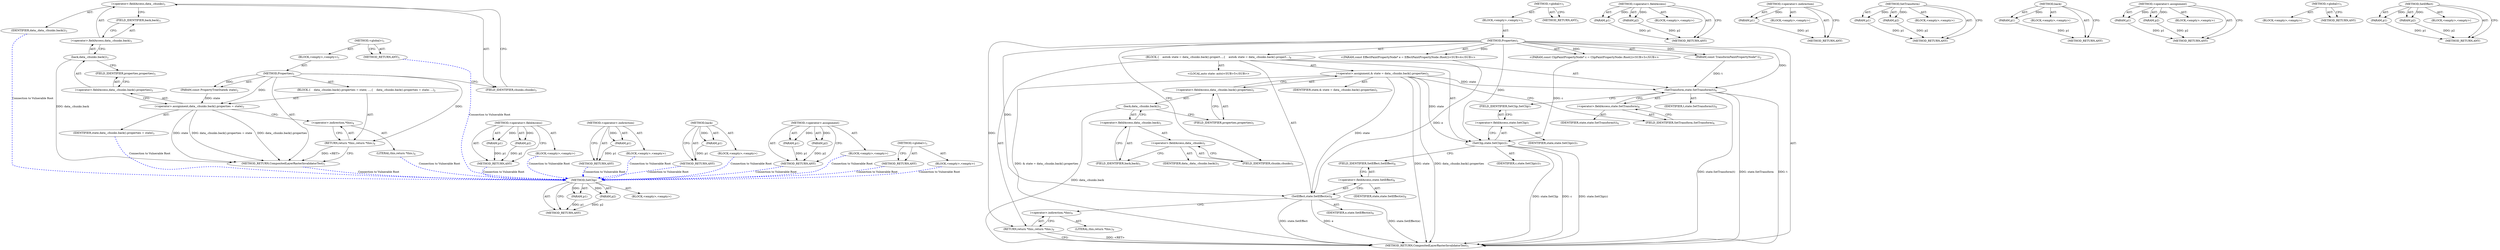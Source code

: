 digraph "&lt;global&gt;" {
vulnerable_86 [label=<(METHOD,SetClip)>];
vulnerable_87 [label=<(PARAM,p1)>];
vulnerable_88 [label=<(PARAM,p2)>];
vulnerable_89 [label=<(BLOCK,&lt;empty&gt;,&lt;empty&gt;)>];
vulnerable_90 [label=<(METHOD_RETURN,ANY)>];
vulnerable_6 [label=<(METHOD,&lt;global&gt;)<SUB>1</SUB>>];
vulnerable_7 [label=<(BLOCK,&lt;empty&gt;,&lt;empty&gt;)<SUB>1</SUB>>];
vulnerable_8 [label=<(METHOD,Properties)<SUB>1</SUB>>];
vulnerable_9 [label=<(PARAM,const TransformPaintPropertyNode* t)<SUB>2</SUB>>];
vulnerable_10 [label="<(PARAM,const ClipPaintPropertyNode* c = ClipPaintPropertyNode::Root())<SUB>3</SUB>>"];
vulnerable_11 [label="<(PARAM,const EffectPaintPropertyNode* e = EffectPaintPropertyNode::Root())<SUB>4</SUB>>"];
vulnerable_12 [label=<(BLOCK,{
    auto&amp; state = data_.chunks.back().propert...,{
    auto&amp; state = data_.chunks.back().propert...)<SUB>4</SUB>>];
vulnerable_13 [label="<(LOCAL,auto state: auto)<SUB>5</SUB>>"];
vulnerable_14 [label=<(&lt;operator&gt;.assignment,&amp; state = data_.chunks.back().properties)<SUB>5</SUB>>];
vulnerable_15 [label=<(IDENTIFIER,state,&amp; state = data_.chunks.back().properties)<SUB>5</SUB>>];
vulnerable_16 [label=<(&lt;operator&gt;.fieldAccess,data_.chunks.back().properties)<SUB>5</SUB>>];
vulnerable_17 [label=<(back,data_.chunks.back())<SUB>5</SUB>>];
vulnerable_18 [label=<(&lt;operator&gt;.fieldAccess,data_.chunks.back)<SUB>5</SUB>>];
vulnerable_19 [label=<(&lt;operator&gt;.fieldAccess,data_.chunks)<SUB>5</SUB>>];
vulnerable_20 [label=<(IDENTIFIER,data_,data_.chunks.back())<SUB>5</SUB>>];
vulnerable_21 [label=<(FIELD_IDENTIFIER,chunks,chunks)<SUB>5</SUB>>];
vulnerable_22 [label=<(FIELD_IDENTIFIER,back,back)<SUB>5</SUB>>];
vulnerable_23 [label=<(FIELD_IDENTIFIER,properties,properties)<SUB>5</SUB>>];
vulnerable_24 [label=<(SetTransform,state.SetTransform(t))<SUB>6</SUB>>];
vulnerable_25 [label=<(&lt;operator&gt;.fieldAccess,state.SetTransform)<SUB>6</SUB>>];
vulnerable_26 [label=<(IDENTIFIER,state,state.SetTransform(t))<SUB>6</SUB>>];
vulnerable_27 [label=<(FIELD_IDENTIFIER,SetTransform,SetTransform)<SUB>6</SUB>>];
vulnerable_28 [label=<(IDENTIFIER,t,state.SetTransform(t))<SUB>6</SUB>>];
vulnerable_29 [label=<(SetClip,state.SetClip(c))<SUB>7</SUB>>];
vulnerable_30 [label=<(&lt;operator&gt;.fieldAccess,state.SetClip)<SUB>7</SUB>>];
vulnerable_31 [label=<(IDENTIFIER,state,state.SetClip(c))<SUB>7</SUB>>];
vulnerable_32 [label=<(FIELD_IDENTIFIER,SetClip,SetClip)<SUB>7</SUB>>];
vulnerable_33 [label=<(IDENTIFIER,c,state.SetClip(c))<SUB>7</SUB>>];
vulnerable_34 [label=<(SetEffect,state.SetEffect(e))<SUB>8</SUB>>];
vulnerable_35 [label=<(&lt;operator&gt;.fieldAccess,state.SetEffect)<SUB>8</SUB>>];
vulnerable_36 [label=<(IDENTIFIER,state,state.SetEffect(e))<SUB>8</SUB>>];
vulnerable_37 [label=<(FIELD_IDENTIFIER,SetEffect,SetEffect)<SUB>8</SUB>>];
vulnerable_38 [label=<(IDENTIFIER,e,state.SetEffect(e))<SUB>8</SUB>>];
vulnerable_39 [label=<(RETURN,return *this;,return *this;)<SUB>9</SUB>>];
vulnerable_40 [label=<(&lt;operator&gt;.indirection,*this)<SUB>9</SUB>>];
vulnerable_41 [label=<(LITERAL,this,return *this;)<SUB>9</SUB>>];
vulnerable_42 [label=<(METHOD_RETURN,CompositedLayerRasterInvalidatorTest)<SUB>1</SUB>>];
vulnerable_44 [label=<(METHOD_RETURN,ANY)<SUB>1</SUB>>];
vulnerable_72 [label=<(METHOD,&lt;operator&gt;.fieldAccess)>];
vulnerable_73 [label=<(PARAM,p1)>];
vulnerable_74 [label=<(PARAM,p2)>];
vulnerable_75 [label=<(BLOCK,&lt;empty&gt;,&lt;empty&gt;)>];
vulnerable_76 [label=<(METHOD_RETURN,ANY)>];
vulnerable_96 [label=<(METHOD,&lt;operator&gt;.indirection)>];
vulnerable_97 [label=<(PARAM,p1)>];
vulnerable_98 [label=<(BLOCK,&lt;empty&gt;,&lt;empty&gt;)>];
vulnerable_99 [label=<(METHOD_RETURN,ANY)>];
vulnerable_81 [label=<(METHOD,SetTransform)>];
vulnerable_82 [label=<(PARAM,p1)>];
vulnerable_83 [label=<(PARAM,p2)>];
vulnerable_84 [label=<(BLOCK,&lt;empty&gt;,&lt;empty&gt;)>];
vulnerable_85 [label=<(METHOD_RETURN,ANY)>];
vulnerable_77 [label=<(METHOD,back)>];
vulnerable_78 [label=<(PARAM,p1)>];
vulnerable_79 [label=<(BLOCK,&lt;empty&gt;,&lt;empty&gt;)>];
vulnerable_80 [label=<(METHOD_RETURN,ANY)>];
vulnerable_67 [label=<(METHOD,&lt;operator&gt;.assignment)>];
vulnerable_68 [label=<(PARAM,p1)>];
vulnerable_69 [label=<(PARAM,p2)>];
vulnerable_70 [label=<(BLOCK,&lt;empty&gt;,&lt;empty&gt;)>];
vulnerable_71 [label=<(METHOD_RETURN,ANY)>];
vulnerable_61 [label=<(METHOD,&lt;global&gt;)<SUB>1</SUB>>];
vulnerable_62 [label=<(BLOCK,&lt;empty&gt;,&lt;empty&gt;)>];
vulnerable_63 [label=<(METHOD_RETURN,ANY)>];
vulnerable_91 [label=<(METHOD,SetEffect)>];
vulnerable_92 [label=<(PARAM,p1)>];
vulnerable_93 [label=<(PARAM,p2)>];
vulnerable_94 [label=<(BLOCK,&lt;empty&gt;,&lt;empty&gt;)>];
vulnerable_95 [label=<(METHOD_RETURN,ANY)>];
fixed_6 [label=<(METHOD,&lt;global&gt;)<SUB>1</SUB>>];
fixed_7 [label=<(BLOCK,&lt;empty&gt;,&lt;empty&gt;)<SUB>1</SUB>>];
fixed_8 [label=<(METHOD,Properties)<SUB>1</SUB>>];
fixed_9 [label=<(PARAM,const PropertyTreeState&amp; state)<SUB>2</SUB>>];
fixed_10 [label=<(BLOCK,{
    data_.chunks.back().properties = state;
 ...,{
    data_.chunks.back().properties = state;
 ...)<SUB>2</SUB>>];
fixed_11 [label=<(&lt;operator&gt;.assignment,data_.chunks.back().properties = state)<SUB>3</SUB>>];
fixed_12 [label=<(&lt;operator&gt;.fieldAccess,data_.chunks.back().properties)<SUB>3</SUB>>];
fixed_13 [label=<(back,data_.chunks.back())<SUB>3</SUB>>];
fixed_14 [label=<(&lt;operator&gt;.fieldAccess,data_.chunks.back)<SUB>3</SUB>>];
fixed_15 [label=<(&lt;operator&gt;.fieldAccess,data_.chunks)<SUB>3</SUB>>];
fixed_16 [label=<(IDENTIFIER,data_,data_.chunks.back())<SUB>3</SUB>>];
fixed_17 [label=<(FIELD_IDENTIFIER,chunks,chunks)<SUB>3</SUB>>];
fixed_18 [label=<(FIELD_IDENTIFIER,back,back)<SUB>3</SUB>>];
fixed_19 [label=<(FIELD_IDENTIFIER,properties,properties)<SUB>3</SUB>>];
fixed_20 [label=<(IDENTIFIER,state,data_.chunks.back().properties = state)<SUB>3</SUB>>];
fixed_21 [label=<(RETURN,return *this;,return *this;)<SUB>4</SUB>>];
fixed_22 [label=<(&lt;operator&gt;.indirection,*this)<SUB>4</SUB>>];
fixed_23 [label=<(LITERAL,this,return *this;)<SUB>4</SUB>>];
fixed_24 [label=<(METHOD_RETURN,CompositedLayerRasterInvalidatorTest)<SUB>1</SUB>>];
fixed_26 [label=<(METHOD_RETURN,ANY)<SUB>1</SUB>>];
fixed_48 [label=<(METHOD,&lt;operator&gt;.fieldAccess)>];
fixed_49 [label=<(PARAM,p1)>];
fixed_50 [label=<(PARAM,p2)>];
fixed_51 [label=<(BLOCK,&lt;empty&gt;,&lt;empty&gt;)>];
fixed_52 [label=<(METHOD_RETURN,ANY)>];
fixed_57 [label=<(METHOD,&lt;operator&gt;.indirection)>];
fixed_58 [label=<(PARAM,p1)>];
fixed_59 [label=<(BLOCK,&lt;empty&gt;,&lt;empty&gt;)>];
fixed_60 [label=<(METHOD_RETURN,ANY)>];
fixed_53 [label=<(METHOD,back)>];
fixed_54 [label=<(PARAM,p1)>];
fixed_55 [label=<(BLOCK,&lt;empty&gt;,&lt;empty&gt;)>];
fixed_56 [label=<(METHOD_RETURN,ANY)>];
fixed_43 [label=<(METHOD,&lt;operator&gt;.assignment)>];
fixed_44 [label=<(PARAM,p1)>];
fixed_45 [label=<(PARAM,p2)>];
fixed_46 [label=<(BLOCK,&lt;empty&gt;,&lt;empty&gt;)>];
fixed_47 [label=<(METHOD_RETURN,ANY)>];
fixed_37 [label=<(METHOD,&lt;global&gt;)<SUB>1</SUB>>];
fixed_38 [label=<(BLOCK,&lt;empty&gt;,&lt;empty&gt;)>];
fixed_39 [label=<(METHOD_RETURN,ANY)>];
vulnerable_86 -> vulnerable_87  [key=0, label="AST: "];
vulnerable_86 -> vulnerable_87  [key=1, label="DDG: "];
vulnerable_86 -> vulnerable_89  [key=0, label="AST: "];
vulnerable_86 -> vulnerable_88  [key=0, label="AST: "];
vulnerable_86 -> vulnerable_88  [key=1, label="DDG: "];
vulnerable_86 -> vulnerable_90  [key=0, label="AST: "];
vulnerable_86 -> vulnerable_90  [key=1, label="CFG: "];
vulnerable_87 -> vulnerable_90  [key=0, label="DDG: p1"];
vulnerable_88 -> vulnerable_90  [key=0, label="DDG: p2"];
vulnerable_6 -> vulnerable_7  [key=0, label="AST: "];
vulnerable_6 -> vulnerable_44  [key=0, label="AST: "];
vulnerable_6 -> vulnerable_44  [key=1, label="CFG: "];
vulnerable_7 -> vulnerable_8  [key=0, label="AST: "];
vulnerable_8 -> vulnerable_9  [key=0, label="AST: "];
vulnerable_8 -> vulnerable_9  [key=1, label="DDG: "];
vulnerable_8 -> vulnerable_10  [key=0, label="AST: "];
vulnerable_8 -> vulnerable_10  [key=1, label="DDG: "];
vulnerable_8 -> vulnerable_11  [key=0, label="AST: "];
vulnerable_8 -> vulnerable_11  [key=1, label="DDG: "];
vulnerable_8 -> vulnerable_12  [key=0, label="AST: "];
vulnerable_8 -> vulnerable_42  [key=0, label="AST: "];
vulnerable_8 -> vulnerable_21  [key=0, label="CFG: "];
vulnerable_8 -> vulnerable_39  [key=0, label="DDG: "];
vulnerable_8 -> vulnerable_24  [key=0, label="DDG: "];
vulnerable_8 -> vulnerable_29  [key=0, label="DDG: "];
vulnerable_8 -> vulnerable_34  [key=0, label="DDG: "];
vulnerable_9 -> vulnerable_24  [key=0, label="DDG: t"];
vulnerable_10 -> vulnerable_29  [key=0, label="DDG: c"];
vulnerable_11 -> vulnerable_34  [key=0, label="DDG: e"];
vulnerable_12 -> vulnerable_13  [key=0, label="AST: "];
vulnerable_12 -> vulnerable_14  [key=0, label="AST: "];
vulnerable_12 -> vulnerable_24  [key=0, label="AST: "];
vulnerable_12 -> vulnerable_29  [key=0, label="AST: "];
vulnerable_12 -> vulnerable_34  [key=0, label="AST: "];
vulnerable_12 -> vulnerable_39  [key=0, label="AST: "];
vulnerable_14 -> vulnerable_15  [key=0, label="AST: "];
vulnerable_14 -> vulnerable_16  [key=0, label="AST: "];
vulnerable_14 -> vulnerable_27  [key=0, label="CFG: "];
vulnerable_14 -> vulnerable_42  [key=0, label="DDG: state"];
vulnerable_14 -> vulnerable_42  [key=1, label="DDG: data_.chunks.back().properties"];
vulnerable_14 -> vulnerable_42  [key=2, label="DDG: &amp; state = data_.chunks.back().properties"];
vulnerable_14 -> vulnerable_24  [key=0, label="DDG: state"];
vulnerable_14 -> vulnerable_29  [key=0, label="DDG: state"];
vulnerable_14 -> vulnerable_34  [key=0, label="DDG: state"];
vulnerable_16 -> vulnerable_17  [key=0, label="AST: "];
vulnerable_16 -> vulnerable_23  [key=0, label="AST: "];
vulnerable_16 -> vulnerable_14  [key=0, label="CFG: "];
vulnerable_17 -> vulnerable_18  [key=0, label="AST: "];
vulnerable_17 -> vulnerable_23  [key=0, label="CFG: "];
vulnerable_17 -> vulnerable_42  [key=0, label="DDG: data_.chunks.back"];
vulnerable_18 -> vulnerable_19  [key=0, label="AST: "];
vulnerable_18 -> vulnerable_22  [key=0, label="AST: "];
vulnerable_18 -> vulnerable_17  [key=0, label="CFG: "];
vulnerable_19 -> vulnerable_20  [key=0, label="AST: "];
vulnerable_19 -> vulnerable_21  [key=0, label="AST: "];
vulnerable_19 -> vulnerable_22  [key=0, label="CFG: "];
vulnerable_21 -> vulnerable_19  [key=0, label="CFG: "];
vulnerable_22 -> vulnerable_18  [key=0, label="CFG: "];
vulnerable_23 -> vulnerable_16  [key=0, label="CFG: "];
vulnerable_24 -> vulnerable_25  [key=0, label="AST: "];
vulnerable_24 -> vulnerable_28  [key=0, label="AST: "];
vulnerable_24 -> vulnerable_32  [key=0, label="CFG: "];
vulnerable_24 -> vulnerable_42  [key=0, label="DDG: state.SetTransform"];
vulnerable_24 -> vulnerable_42  [key=1, label="DDG: t"];
vulnerable_24 -> vulnerable_42  [key=2, label="DDG: state.SetTransform(t)"];
vulnerable_25 -> vulnerable_26  [key=0, label="AST: "];
vulnerable_25 -> vulnerable_27  [key=0, label="AST: "];
vulnerable_25 -> vulnerable_24  [key=0, label="CFG: "];
vulnerable_27 -> vulnerable_25  [key=0, label="CFG: "];
vulnerable_29 -> vulnerable_30  [key=0, label="AST: "];
vulnerable_29 -> vulnerable_33  [key=0, label="AST: "];
vulnerable_29 -> vulnerable_37  [key=0, label="CFG: "];
vulnerable_29 -> vulnerable_42  [key=0, label="DDG: state.SetClip"];
vulnerable_29 -> vulnerable_42  [key=1, label="DDG: c"];
vulnerable_29 -> vulnerable_42  [key=2, label="DDG: state.SetClip(c)"];
vulnerable_30 -> vulnerable_31  [key=0, label="AST: "];
vulnerable_30 -> vulnerable_32  [key=0, label="AST: "];
vulnerable_30 -> vulnerable_29  [key=0, label="CFG: "];
vulnerable_32 -> vulnerable_30  [key=0, label="CFG: "];
vulnerable_34 -> vulnerable_35  [key=0, label="AST: "];
vulnerable_34 -> vulnerable_38  [key=0, label="AST: "];
vulnerable_34 -> vulnerable_40  [key=0, label="CFG: "];
vulnerable_34 -> vulnerable_42  [key=0, label="DDG: state.SetEffect"];
vulnerable_34 -> vulnerable_42  [key=1, label="DDG: e"];
vulnerable_34 -> vulnerable_42  [key=2, label="DDG: state.SetEffect(e)"];
vulnerable_35 -> vulnerable_36  [key=0, label="AST: "];
vulnerable_35 -> vulnerable_37  [key=0, label="AST: "];
vulnerable_35 -> vulnerable_34  [key=0, label="CFG: "];
vulnerable_37 -> vulnerable_35  [key=0, label="CFG: "];
vulnerable_39 -> vulnerable_40  [key=0, label="AST: "];
vulnerable_39 -> vulnerable_42  [key=0, label="CFG: "];
vulnerable_39 -> vulnerable_42  [key=1, label="DDG: &lt;RET&gt;"];
vulnerable_40 -> vulnerable_41  [key=0, label="AST: "];
vulnerable_40 -> vulnerable_39  [key=0, label="CFG: "];
vulnerable_72 -> vulnerable_73  [key=0, label="AST: "];
vulnerable_72 -> vulnerable_73  [key=1, label="DDG: "];
vulnerable_72 -> vulnerable_75  [key=0, label="AST: "];
vulnerable_72 -> vulnerable_74  [key=0, label="AST: "];
vulnerable_72 -> vulnerable_74  [key=1, label="DDG: "];
vulnerable_72 -> vulnerable_76  [key=0, label="AST: "];
vulnerable_72 -> vulnerable_76  [key=1, label="CFG: "];
vulnerable_73 -> vulnerable_76  [key=0, label="DDG: p1"];
vulnerable_74 -> vulnerable_76  [key=0, label="DDG: p2"];
vulnerable_96 -> vulnerable_97  [key=0, label="AST: "];
vulnerable_96 -> vulnerable_97  [key=1, label="DDG: "];
vulnerable_96 -> vulnerable_98  [key=0, label="AST: "];
vulnerable_96 -> vulnerable_99  [key=0, label="AST: "];
vulnerable_96 -> vulnerable_99  [key=1, label="CFG: "];
vulnerable_97 -> vulnerable_99  [key=0, label="DDG: p1"];
vulnerable_81 -> vulnerable_82  [key=0, label="AST: "];
vulnerable_81 -> vulnerable_82  [key=1, label="DDG: "];
vulnerable_81 -> vulnerable_84  [key=0, label="AST: "];
vulnerable_81 -> vulnerable_83  [key=0, label="AST: "];
vulnerable_81 -> vulnerable_83  [key=1, label="DDG: "];
vulnerable_81 -> vulnerable_85  [key=0, label="AST: "];
vulnerable_81 -> vulnerable_85  [key=1, label="CFG: "];
vulnerable_82 -> vulnerable_85  [key=0, label="DDG: p1"];
vulnerable_83 -> vulnerable_85  [key=0, label="DDG: p2"];
vulnerable_77 -> vulnerable_78  [key=0, label="AST: "];
vulnerable_77 -> vulnerable_78  [key=1, label="DDG: "];
vulnerable_77 -> vulnerable_79  [key=0, label="AST: "];
vulnerable_77 -> vulnerable_80  [key=0, label="AST: "];
vulnerable_77 -> vulnerable_80  [key=1, label="CFG: "];
vulnerable_78 -> vulnerable_80  [key=0, label="DDG: p1"];
vulnerable_67 -> vulnerable_68  [key=0, label="AST: "];
vulnerable_67 -> vulnerable_68  [key=1, label="DDG: "];
vulnerable_67 -> vulnerable_70  [key=0, label="AST: "];
vulnerable_67 -> vulnerable_69  [key=0, label="AST: "];
vulnerable_67 -> vulnerable_69  [key=1, label="DDG: "];
vulnerable_67 -> vulnerable_71  [key=0, label="AST: "];
vulnerable_67 -> vulnerable_71  [key=1, label="CFG: "];
vulnerable_68 -> vulnerable_71  [key=0, label="DDG: p1"];
vulnerable_69 -> vulnerable_71  [key=0, label="DDG: p2"];
vulnerable_61 -> vulnerable_62  [key=0, label="AST: "];
vulnerable_61 -> vulnerable_63  [key=0, label="AST: "];
vulnerable_61 -> vulnerable_63  [key=1, label="CFG: "];
vulnerable_91 -> vulnerable_92  [key=0, label="AST: "];
vulnerable_91 -> vulnerable_92  [key=1, label="DDG: "];
vulnerable_91 -> vulnerable_94  [key=0, label="AST: "];
vulnerable_91 -> vulnerable_93  [key=0, label="AST: "];
vulnerable_91 -> vulnerable_93  [key=1, label="DDG: "];
vulnerable_91 -> vulnerable_95  [key=0, label="AST: "];
vulnerable_91 -> vulnerable_95  [key=1, label="CFG: "];
vulnerable_92 -> vulnerable_95  [key=0, label="DDG: p1"];
vulnerable_93 -> vulnerable_95  [key=0, label="DDG: p2"];
fixed_6 -> fixed_7  [key=0, label="AST: "];
fixed_6 -> fixed_26  [key=0, label="AST: "];
fixed_6 -> fixed_26  [key=1, label="CFG: "];
fixed_7 -> fixed_8  [key=0, label="AST: "];
fixed_8 -> fixed_9  [key=0, label="AST: "];
fixed_8 -> fixed_9  [key=1, label="DDG: "];
fixed_8 -> fixed_10  [key=0, label="AST: "];
fixed_8 -> fixed_24  [key=0, label="AST: "];
fixed_8 -> fixed_17  [key=0, label="CFG: "];
fixed_8 -> fixed_11  [key=0, label="DDG: "];
fixed_8 -> fixed_21  [key=0, label="DDG: "];
fixed_9 -> fixed_11  [key=0, label="DDG: state"];
fixed_10 -> fixed_11  [key=0, label="AST: "];
fixed_10 -> fixed_21  [key=0, label="AST: "];
fixed_11 -> fixed_12  [key=0, label="AST: "];
fixed_11 -> fixed_20  [key=0, label="AST: "];
fixed_11 -> fixed_22  [key=0, label="CFG: "];
fixed_11 -> fixed_24  [key=0, label="DDG: data_.chunks.back().properties"];
fixed_11 -> fixed_24  [key=1, label="DDG: state"];
fixed_11 -> fixed_24  [key=2, label="DDG: data_.chunks.back().properties = state"];
fixed_12 -> fixed_13  [key=0, label="AST: "];
fixed_12 -> fixed_19  [key=0, label="AST: "];
fixed_12 -> fixed_11  [key=0, label="CFG: "];
fixed_13 -> fixed_14  [key=0, label="AST: "];
fixed_13 -> fixed_19  [key=0, label="CFG: "];
fixed_13 -> fixed_24  [key=0, label="DDG: data_.chunks.back"];
fixed_14 -> fixed_15  [key=0, label="AST: "];
fixed_14 -> fixed_18  [key=0, label="AST: "];
fixed_14 -> fixed_13  [key=0, label="CFG: "];
fixed_15 -> fixed_16  [key=0, label="AST: "];
fixed_15 -> fixed_17  [key=0, label="AST: "];
fixed_15 -> fixed_18  [key=0, label="CFG: "];
fixed_16 -> vulnerable_86  [color=blue, key=0, label="Connection to Vulnerable Root", penwidth="2.0", style=dashed];
fixed_17 -> fixed_15  [key=0, label="CFG: "];
fixed_18 -> fixed_14  [key=0, label="CFG: "];
fixed_19 -> fixed_12  [key=0, label="CFG: "];
fixed_20 -> vulnerable_86  [color=blue, key=0, label="Connection to Vulnerable Root", penwidth="2.0", style=dashed];
fixed_21 -> fixed_22  [key=0, label="AST: "];
fixed_21 -> fixed_24  [key=0, label="CFG: "];
fixed_21 -> fixed_24  [key=1, label="DDG: &lt;RET&gt;"];
fixed_22 -> fixed_23  [key=0, label="AST: "];
fixed_22 -> fixed_21  [key=0, label="CFG: "];
fixed_23 -> vulnerable_86  [color=blue, key=0, label="Connection to Vulnerable Root", penwidth="2.0", style=dashed];
fixed_24 -> vulnerable_86  [color=blue, key=0, label="Connection to Vulnerable Root", penwidth="2.0", style=dashed];
fixed_26 -> vulnerable_86  [color=blue, key=0, label="Connection to Vulnerable Root", penwidth="2.0", style=dashed];
fixed_48 -> fixed_49  [key=0, label="AST: "];
fixed_48 -> fixed_49  [key=1, label="DDG: "];
fixed_48 -> fixed_51  [key=0, label="AST: "];
fixed_48 -> fixed_50  [key=0, label="AST: "];
fixed_48 -> fixed_50  [key=1, label="DDG: "];
fixed_48 -> fixed_52  [key=0, label="AST: "];
fixed_48 -> fixed_52  [key=1, label="CFG: "];
fixed_49 -> fixed_52  [key=0, label="DDG: p1"];
fixed_50 -> fixed_52  [key=0, label="DDG: p2"];
fixed_51 -> vulnerable_86  [color=blue, key=0, label="Connection to Vulnerable Root", penwidth="2.0", style=dashed];
fixed_52 -> vulnerable_86  [color=blue, key=0, label="Connection to Vulnerable Root", penwidth="2.0", style=dashed];
fixed_57 -> fixed_58  [key=0, label="AST: "];
fixed_57 -> fixed_58  [key=1, label="DDG: "];
fixed_57 -> fixed_59  [key=0, label="AST: "];
fixed_57 -> fixed_60  [key=0, label="AST: "];
fixed_57 -> fixed_60  [key=1, label="CFG: "];
fixed_58 -> fixed_60  [key=0, label="DDG: p1"];
fixed_59 -> vulnerable_86  [color=blue, key=0, label="Connection to Vulnerable Root", penwidth="2.0", style=dashed];
fixed_60 -> vulnerable_86  [color=blue, key=0, label="Connection to Vulnerable Root", penwidth="2.0", style=dashed];
fixed_53 -> fixed_54  [key=0, label="AST: "];
fixed_53 -> fixed_54  [key=1, label="DDG: "];
fixed_53 -> fixed_55  [key=0, label="AST: "];
fixed_53 -> fixed_56  [key=0, label="AST: "];
fixed_53 -> fixed_56  [key=1, label="CFG: "];
fixed_54 -> fixed_56  [key=0, label="DDG: p1"];
fixed_55 -> vulnerable_86  [color=blue, key=0, label="Connection to Vulnerable Root", penwidth="2.0", style=dashed];
fixed_56 -> vulnerable_86  [color=blue, key=0, label="Connection to Vulnerable Root", penwidth="2.0", style=dashed];
fixed_43 -> fixed_44  [key=0, label="AST: "];
fixed_43 -> fixed_44  [key=1, label="DDG: "];
fixed_43 -> fixed_46  [key=0, label="AST: "];
fixed_43 -> fixed_45  [key=0, label="AST: "];
fixed_43 -> fixed_45  [key=1, label="DDG: "];
fixed_43 -> fixed_47  [key=0, label="AST: "];
fixed_43 -> fixed_47  [key=1, label="CFG: "];
fixed_44 -> fixed_47  [key=0, label="DDG: p1"];
fixed_45 -> fixed_47  [key=0, label="DDG: p2"];
fixed_46 -> vulnerable_86  [color=blue, key=0, label="Connection to Vulnerable Root", penwidth="2.0", style=dashed];
fixed_47 -> vulnerable_86  [color=blue, key=0, label="Connection to Vulnerable Root", penwidth="2.0", style=dashed];
fixed_37 -> fixed_38  [key=0, label="AST: "];
fixed_37 -> fixed_39  [key=0, label="AST: "];
fixed_37 -> fixed_39  [key=1, label="CFG: "];
fixed_38 -> vulnerable_86  [color=blue, key=0, label="Connection to Vulnerable Root", penwidth="2.0", style=dashed];
fixed_39 -> vulnerable_86  [color=blue, key=0, label="Connection to Vulnerable Root", penwidth="2.0", style=dashed];
}
